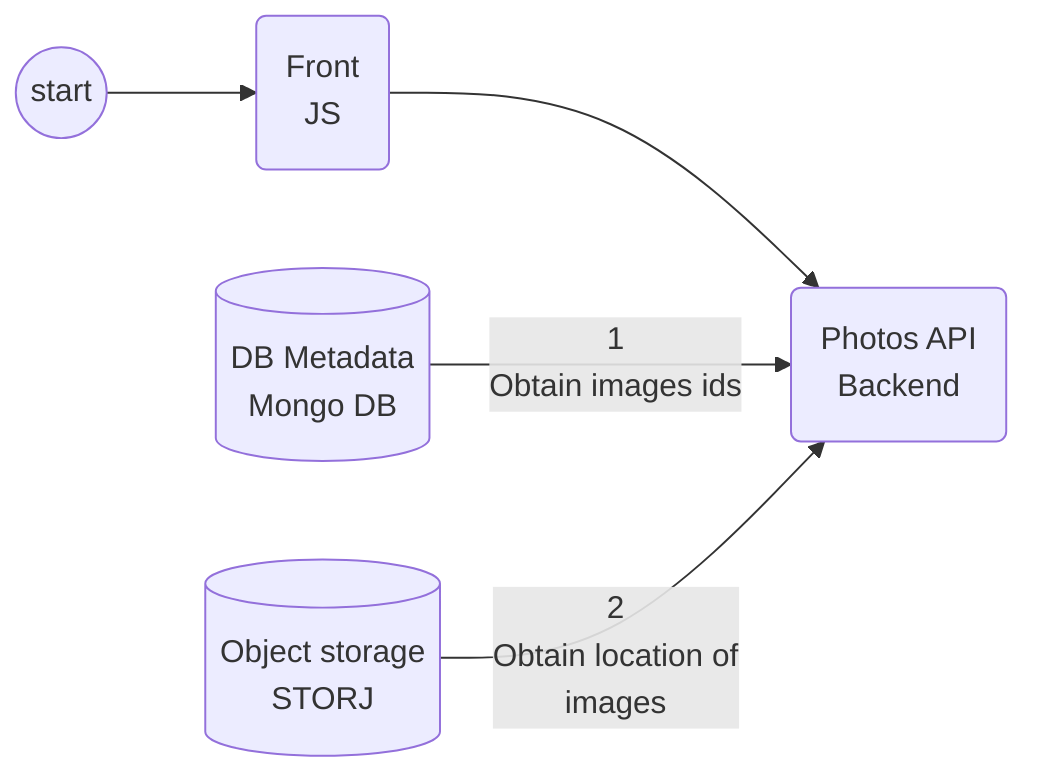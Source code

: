 flowchart LR
   I(("start"))
   I--> Front("Front <br> JS")
   Front--> P_API("Photos API<br>Backend")
   DB_MD[("DB Metadata<br>Mongo DB")] --> |"1<br>Obtain images ids"| P_API
   O_ST[("Object storage<br> STORJ")] --> |"2<br> Obtain location of<br>images"| P_API
